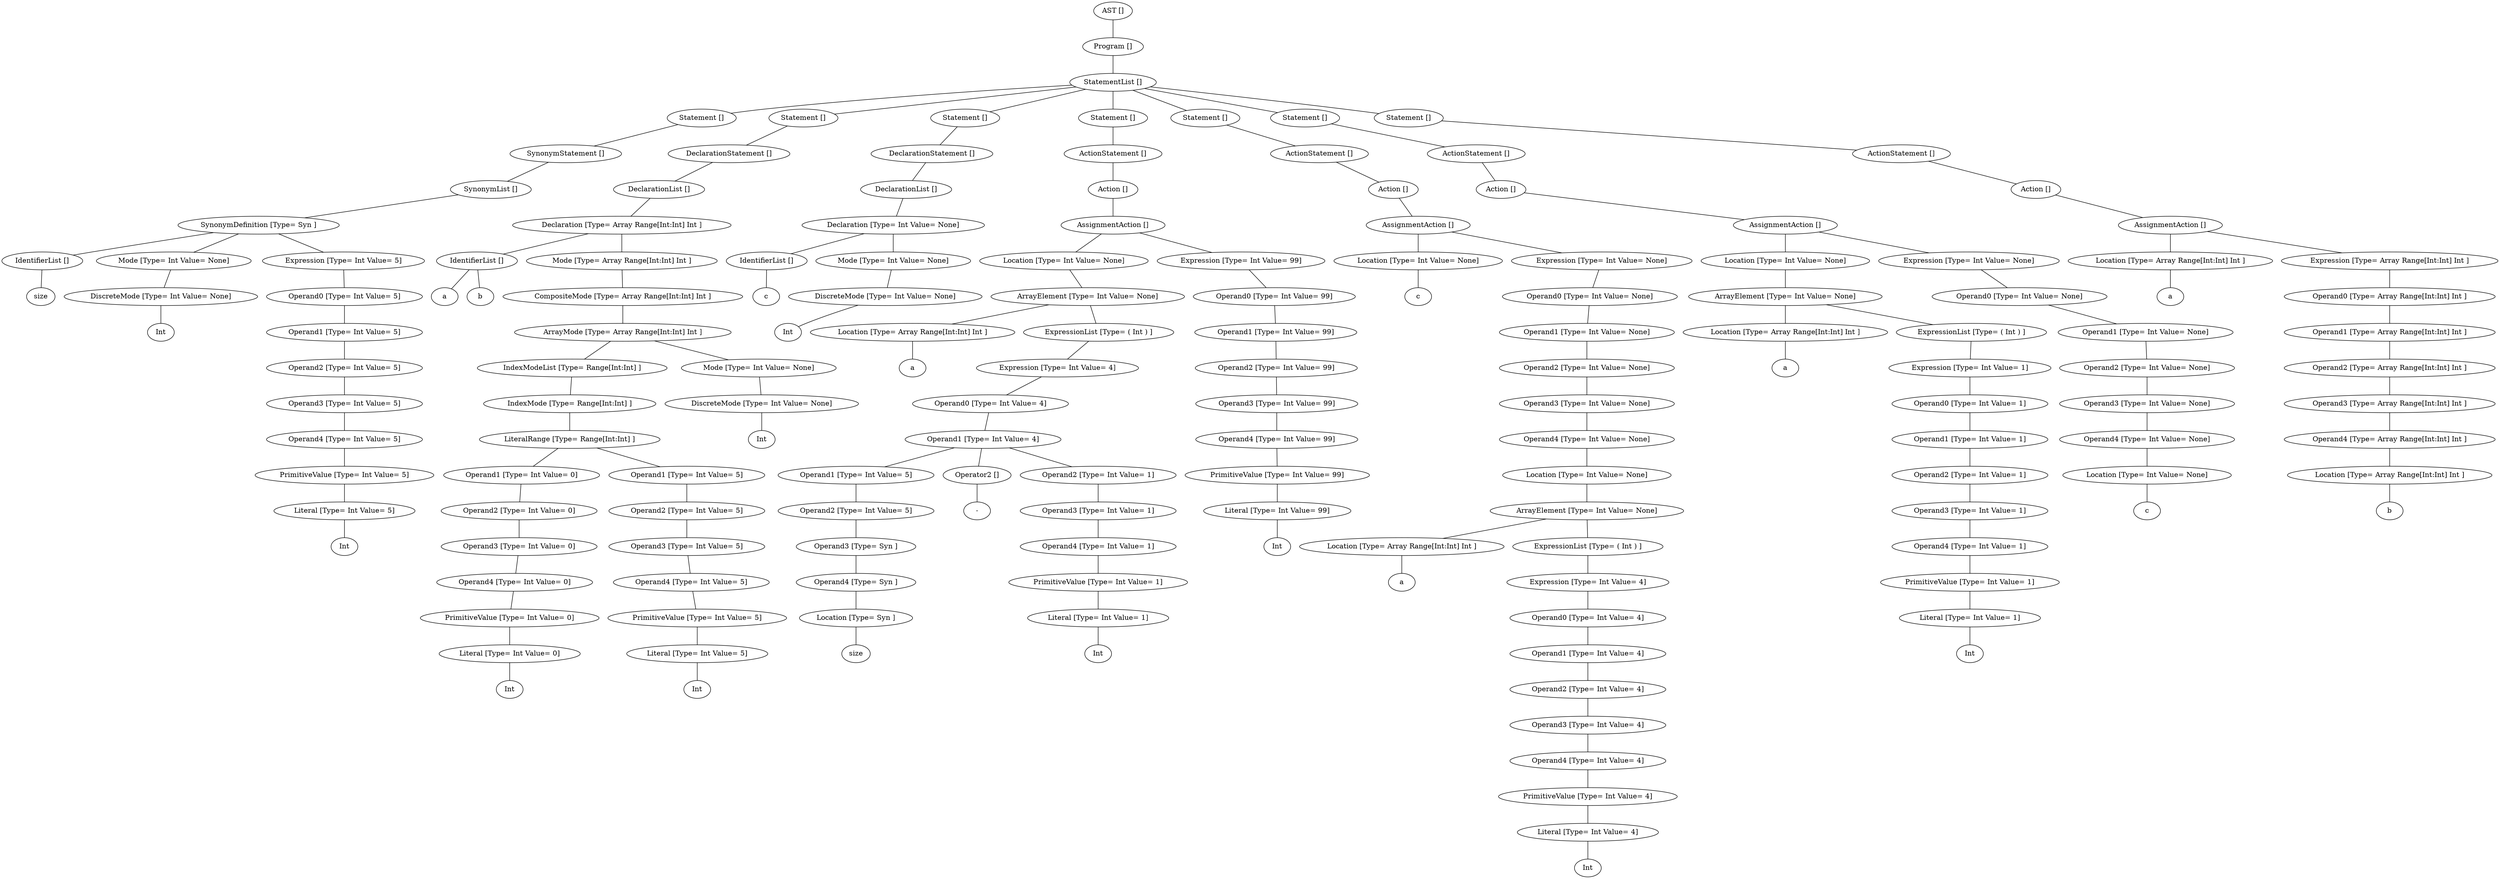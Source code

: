 graph G {
49937208 [label="AST []"];
49936648 [label="AST None"];
49937208 -- 49936648;
49936648 [label="Program []"];
49937880 [label="Program None"];
49936648 -- 49937880;
49937880 [label="StatementList []"];
49741552 [label="StatementList None"];
49937880 -- 49741552;
49741552 [label="Statement []"];
49918808 [label="Statement None"];
49741552 -- 49918808;
49918808 [label="SynonymStatement []"];
49893272 [label="SynonymStatement None"];
49918808 -- 49893272;
49893272 [label="SynonymList []"];
49918696 [label="SynonymList None"];
49893272 -- 49918696;
49918696 [label="SynonymDefinition [Type= Syn ]"];
49741664 [label="SynonymDefinition Syn"];
49918696 -- 49741664;
49741664 [label="IdentifierList []"];
13303088791785592425 [label=size];
49741664 -- 13303088791785592425;
49741776 [label="SynonymDefinition Syn"];
49918696 -- 49741776;
49741776 [label="Mode [Type= Int Value= None]"];
49741496 [label="Mode Int"];
49741776 -- 49741496;
49741496 [label="DiscreteMode [Type= Int Value= None]"];
13184414491619731538 [label=Int];
49741496 -- 13184414491619731538;
49918640 [label="SynonymDefinition Syn"];
49918696 -- 49918640;
49918640 [label="Expression [Type= Int Value= 5]"];
49918584 [label="Expression Int"];
49918640 -- 49918584;
49918584 [label="Operand0 [Type= Int Value= 5]"];
49918528 [label="Operand0 Int"];
49918584 -- 49918528;
49918528 [label="Operand1 [Type= Int Value= 5]"];
49918472 [label="Operand1 Int"];
49918528 -- 49918472;
49918472 [label="Operand2 [Type= Int Value= 5]"];
49918416 [label="Operand2 Int"];
49918472 -- 49918416;
49918416 [label="Operand3 [Type= Int Value= 5]"];
49918192 [label="Operand3 Int"];
49918416 -- 49918192;
49918192 [label="Operand4 [Type= Int Value= 5]"];
49918248 [label="Operand4 Int"];
49918192 -- 49918248;
49918248 [label="PrimitiveValue [Type= Int Value= 5]"];
49918024 [label="PrimitiveValue Int"];
49918248 -- 49918024;
49918024 [label="Literal [Type= Int Value= 5]"];
11184636761208295601 [label=Int];
49918024 -- 11184636761208295601;
49918752 [label="StatementList None"];
49937880 -- 49918752;
49918752 [label="Statement []"];
49920096 [label="Statement None"];
49918752 -- 49920096;
49920096 [label="DeclarationStatement []"];
49918864 [label="DeclarationStatement None"];
49920096 -- 49918864;
49918864 [label="DeclarationList []"];
49920656 [label="DeclarationList None"];
49918864 -- 49920656;
49920656 [label="Declaration [Type= Array Range[Int:Int] Int ]"];
49919088 [label="Declaration Array Range[Int:Int] Int"];
49920656 -- 49919088;
49919088 [label="IdentifierList []"];
10165597586484211256 [label=a];
49919088 -- 10165597586484211256;
10075217251667619602 [label=b];
49919088 -- 10075217251667619602;
49920488 [label="Declaration Array Range[Int:Int] Int"];
49920656 -- 49920488;
49920488 [label="Mode [Type= Array Range[Int:Int] Int ]"];
49919144 [label="Mode Array Range[Int:Int] Int"];
49920488 -- 49919144;
49919144 [label="CompositeMode [Type= Array Range[Int:Int] Int ]"];
49920544 [label="CompositeMode Array Range[Int:Int] Int"];
49919144 -- 49920544;
49920544 [label="ArrayMode [Type= Array Range[Int:Int] Int ]"];
49920152 [label="ArrayMode Array Range[Int:Int] Int"];
49920544 -- 49920152;
49920152 [label="IndexModeList [Type= Range[Int:Int] ]"];
49919592 [label="IndexModeList Range[Int:Int]"];
49920152 -- 49919592;
49919592 [label="IndexMode [Type= Range[Int:Int] ]"];
49920040 [label="IndexMode Range[Int:Int]"];
49919592 -- 49920040;
49920040 [label="LiteralRange [Type= Range[Int:Int] ]"];
49919032 [label="LiteralRange Range[Int:Int]"];
49920040 -- 49919032;
49919032 [label="Operand1 [Type= Int Value= 0]"];
49918976 [label="Operand1 Int"];
49919032 -- 49918976;
49918976 [label="Operand2 [Type= Int Value= 0]"];
49918360 [label="Operand2 Int"];
49918976 -- 49918360;
49918360 [label="Operand3 [Type= Int Value= 0]"];
49919256 [label="Operand3 Int"];
49918360 -- 49919256;
49919256 [label="Operand4 [Type= Int Value= 0]"];
49919368 [label="Operand4 Int"];
49919256 -- 49919368;
49919368 [label="PrimitiveValue [Type= Int Value= 0]"];
49918920 [label="PrimitiveValue Int"];
49919368 -- 49918920;
49918920 [label="Literal [Type= Int Value= 0]"];
12712632817178222943 [label=Int];
49918920 -- 12712632817178222943;
49919984 [label="LiteralRange Range[Int:Int]"];
49920040 -- 49919984;
49919984 [label="Operand1 [Type= Int Value= 5]"];
49919928 [label="Operand1 Int"];
49919984 -- 49919928;
49919928 [label="Operand2 [Type= Int Value= 5]"];
49919872 [label="Operand2 Int"];
49919928 -- 49919872;
49919872 [label="Operand3 [Type= Int Value= 5]"];
49919648 [label="Operand3 Int"];
49919872 -- 49919648;
49919648 [label="Operand4 [Type= Int Value= 5]"];
49919704 [label="Operand4 Int"];
49919648 -- 49919704;
49919704 [label="PrimitiveValue [Type= Int Value= 5]"];
49919536 [label="PrimitiveValue Int"];
49919704 -- 49919536;
49919536 [label="Literal [Type= Int Value= 5]"];
10520982354059486569 [label=Int];
49919536 -- 10520982354059486569;
49920264 [label="ArrayMode Array Range[Int:Int] Int"];
49920544 -- 49920264;
49920264 [label="Mode [Type= Int Value= None]"];
49920208 [label="Mode Int"];
49920264 -- 49920208;
49920208 [label="DiscreteMode [Type= Int Value= None]"];
12345199231782537363 [label=Int];
49920208 -- 12345199231782537363;
49920432 [label="StatementList None"];
49937880 -- 49920432;
49920432 [label="Statement []"];
49920824 [label="Statement None"];
49920432 -- 49920824;
49920824 [label="DeclarationStatement []"];
49741608 [label="DeclarationStatement None"];
49920824 -- 49741608;
49741608 [label="DeclarationList []"];
49918136 [label="DeclarationList None"];
49741608 -- 49918136;
49918136 [label="Declaration [Type= Int Value= None]"];
49920320 [label="Declaration Int"];
49918136 -- 49920320;
49920320 [label="IdentifierList []"];
13822157786805831624 [label=c];
49920320 -- 13822157786805831624;
49919312 [label="Declaration Int"];
49918136 -- 49919312;
49919312 [label="Mode [Type= Int Value= None]"];
49919480 [label="Mode Int"];
49919312 -- 49919480;
49919480 [label="DiscreteMode [Type= Int Value= None]"];
9365634287232568072 [label=Int];
49919480 -- 9365634287232568072;
49921608 [label="StatementList None"];
49937880 -- 49921608;
49921608 [label="Statement []"];
49934968 [label="Statement None"];
49921608 -- 49934968;
49934968 [label="ActionStatement []"];
49934464 [label="ActionStatement None"];
49934968 -- 49934464;
49934464 [label="Action []"];
49934856 [label="Action None"];
49934464 -- 49934856;
49934856 [label="AssignmentAction []"];
49920880 [label="AssignmentAction None"];
49934856 -- 49920880;
49920880 [label="Location [Type= Int Value= None]"];
49921384 [label="Location Int"];
49920880 -- 49921384;
49921384 [label="ArrayElement [Type= Int Value= None]"];
49918080 [label="ArrayElement Int"];
49921384 -- 49918080;
49918080 [label="Location [Type= Array Range[Int:Int] Int ]"];
10005889720755047059 [label=a];
49918080 -- 10005889720755047059;
49921944 [label="ArrayElement Int"];
49921384 -- 49921944;
49921944 [label="ExpressionList [Type= ( Int ) ]"];
49921888 [label="ExpressionList ( Int )"];
49921944 -- 49921888;
49921888 [label="Expression [Type= Int Value= 4]"];
49921328 [label="Expression Int"];
49921888 -- 49921328;
49921328 [label="Operand0 [Type= Int Value= 4]"];
49921776 [label="Operand0 Int"];
49921328 -- 49921776;
49921776 [label="Operand1 [Type= Int Value= 4]"];
49921216 [label="Operand1 Int"];
49921776 -- 49921216;
49921216 [label="Operand1 [Type= Int Value= 5]"];
49921160 [label="Operand1 Int"];
49921216 -- 49921160;
49921160 [label="Operand2 [Type= Int Value= 5]"];
49919200 [label="Operand2 Int"];
49921160 -- 49919200;
49919200 [label="Operand3 [Type= Syn ]"];
49920936 [label="Operand3 Syn"];
49919200 -- 49920936;
49920936 [label="Operand4 [Type= Syn ]"];
49921048 [label="Operand4 Syn"];
49920936 -- 49921048;
49921048 [label="Location [Type= Syn ]"];
11952483633954089037 [label=size];
49921048 -- 11952483633954089037;
49921272 [label="Operand1 Int"];
49921776 -- 49921272;
49921272 [label="Operator2 []"];
13581390692927256721 [label="-"];
49921272 -- 13581390692927256721;
49921720 [label="Operand1 Int"];
49921776 -- 49921720;
49921720 [label="Operand2 [Type= Int Value= 1]"];
49921664 [label="Operand2 Int"];
49921720 -- 49921664;
49921664 [label="Operand3 [Type= Int Value= 1]"];
49921552 [label="Operand3 Int"];
49921664 -- 49921552;
49921552 [label="Operand4 [Type= Int Value= 1]"];
49921440 [label="Operand4 Int"];
49921552 -- 49921440;
49921440 [label="PrimitiveValue [Type= Int Value= 1]"];
49921104 [label="PrimitiveValue Int"];
49921440 -- 49921104;
49921104 [label="Literal [Type= Int Value= 1]"];
13185779391466347181 [label=Int];
49921104 -- 13185779391466347181;
49934800 [label="AssignmentAction None"];
49934856 -- 49934800;
49934800 [label="Expression [Type= Int Value= 99]"];
49934744 [label="Expression Int"];
49934800 -- 49934744;
49934744 [label="Operand0 [Type= Int Value= 99]"];
49934688 [label="Operand0 Int"];
49934744 -- 49934688;
49934688 [label="Operand1 [Type= Int Value= 99]"];
49934632 [label="Operand1 Int"];
49934688 -- 49934632;
49934632 [label="Operand2 [Type= Int Value= 99]"];
49934576 [label="Operand2 Int"];
49934632 -- 49934576;
49934576 [label="Operand3 [Type= Int Value= 99]"];
49920600 [label="Operand3 Int"];
49934576 -- 49920600;
49920600 [label="Operand4 [Type= Int Value= 99]"];
49921832 [label="Operand4 Int"];
49920600 -- 49921832;
49921832 [label="PrimitiveValue [Type= Int Value= 99]"];
49922000 [label="PrimitiveValue Int"];
49921832 -- 49922000;
49922000 [label="Literal [Type= Int Value= 99]"];
10600001281711174079 [label=Int];
49922000 -- 10600001281711174079;
49936368 [label="StatementList None"];
49937880 -- 49936368;
49936368 [label="Statement []"];
49936312 [label="Statement None"];
49936368 -- 49936312;
49936312 [label="ActionStatement []"];
49935136 [label="ActionStatement None"];
49936312 -- 49935136;
49935136 [label="Action []"];
49936200 [label="Action None"];
49935136 -- 49936200;
49936200 [label="AssignmentAction []"];
49919816 [label="AssignmentAction None"];
49936200 -- 49919816;
49919816 [label="Location [Type= Int Value= None]"];
9862797309079596226 [label=c];
49919816 -- 9862797309079596226;
49936144 [label="AssignmentAction None"];
49936200 -- 49936144;
49936144 [label="Expression [Type= Int Value= None]"];
49935472 [label="Expression Int"];
49936144 -- 49935472;
49935472 [label="Operand0 [Type= Int Value= None]"];
49935920 [label="Operand0 Int"];
49935472 -- 49935920;
49935920 [label="Operand1 [Type= Int Value= None]"];
49935248 [label="Operand1 Int"];
49935920 -- 49935248;
49935248 [label="Operand2 [Type= Int Value= None]"];
49936088 [label="Operand2 Int"];
49935248 -- 49936088;
49936088 [label="Operand3 [Type= Int Value= None]"];
49935976 [label="Operand3 Int"];
49936088 -- 49935976;
49935976 [label="Operand4 [Type= Int Value= None]"];
49920712 [label="Operand4 Int"];
49935976 -- 49920712;
49920712 [label="Location [Type= Int Value= None]"];
49935864 [label="Location Int"];
49920712 -- 49935864;
49935864 [label="ArrayElement [Type= Int Value= None]"];
49935080 [label="ArrayElement Int"];
49935864 -- 49935080;
49935080 [label="Location [Type= Array Range[Int:Int] Int ]"];
12950210171957199446 [label=a];
49935080 -- 12950210171957199446;
49935808 [label="ArrayElement Int"];
49935864 -- 49935808;
49935808 [label="ExpressionList [Type= ( Int ) ]"];
49935752 [label="ExpressionList ( Int )"];
49935808 -- 49935752;
49935752 [label="Expression [Type= Int Value= 4]"];
49935696 [label="Expression Int"];
49935752 -- 49935696;
49935696 [label="Operand0 [Type= Int Value= 4]"];
49935640 [label="Operand0 Int"];
49935696 -- 49935640;
49935640 [label="Operand1 [Type= Int Value= 4]"];
49935584 [label="Operand1 Int"];
49935640 -- 49935584;
49935584 [label="Operand2 [Type= Int Value= 4]"];
49935528 [label="Operand2 Int"];
49935584 -- 49935528;
49935528 [label="Operand3 [Type= Int Value= 4]"];
49935304 [label="Operand3 Int"];
49935528 -- 49935304;
49935304 [label="Operand4 [Type= Int Value= 4]"];
49935360 [label="Operand4 Int"];
49935304 -- 49935360;
49935360 [label="PrimitiveValue [Type= Int Value= 4]"];
49934912 [label="PrimitiveValue Int"];
49935360 -- 49934912;
49934912 [label="Literal [Type= Int Value= 4]"];
12553699399311163839 [label=Int];
49934912 -- 12553699399311163839;
49937712 [label="StatementList None"];
49937880 -- 49937712;
49937712 [label="Statement []"];
49937656 [label="Statement None"];
49937712 -- 49937656;
49937656 [label="ActionStatement []"];
49937264 [label="ActionStatement None"];
49937656 -- 49937264;
49937264 [label="Action []"];
49937544 [label="Action None"];
49937264 -- 49937544;
49937544 [label="AssignmentAction []"];
49936480 [label="AssignmentAction None"];
49937544 -- 49936480;
49936480 [label="Location [Type= Int Value= None]"];
49937040 [label="Location Int"];
49936480 -- 49937040;
49937040 [label="ArrayElement [Type= Int Value= None]"];
49935024 [label="ArrayElement Int"];
49937040 -- 49935024;
49935024 [label="Location [Type= Array Range[Int:Int] Int ]"];
10193958222463138979 [label=a];
49935024 -- 10193958222463138979;
49936984 [label="ArrayElement Int"];
49937040 -- 49936984;
49936984 [label="ExpressionList [Type= ( Int ) ]"];
49936928 [label="ExpressionList ( Int )"];
49936984 -- 49936928;
49936928 [label="Expression [Type= Int Value= 1]"];
49936872 [label="Expression Int"];
49936928 -- 49936872;
49936872 [label="Operand0 [Type= Int Value= 1]"];
49936816 [label="Operand0 Int"];
49936872 -- 49936816;
49936816 [label="Operand1 [Type= Int Value= 1]"];
49936760 [label="Operand1 Int"];
49936816 -- 49936760;
49936760 [label="Operand2 [Type= Int Value= 1]"];
49936704 [label="Operand2 Int"];
49936760 -- 49936704;
49936704 [label="Operand3 [Type= Int Value= 1]"];
49934408 [label="Operand3 Int"];
49936704 -- 49934408;
49934408 [label="Operand4 [Type= Int Value= 1]"];
49936256 [label="Operand4 Int"];
49934408 -- 49936256;
49936256 [label="PrimitiveValue [Type= Int Value= 1]"];
49936424 [label="PrimitiveValue Int"];
49936256 -- 49936424;
49936424 [label="Literal [Type= Int Value= 1]"];
10780141026012456103 [label=Int];
49936424 -- 10780141026012456103;
49937488 [label="AssignmentAction None"];
49937544 -- 49937488;
49937488 [label="Expression [Type= Int Value= None]"];
49937432 [label="Expression Int"];
49937488 -- 49937432;
49937432 [label="Operand0 [Type= Int Value= None]"];
49937376 [label="Operand0 Int"];
49937432 -- 49937376;
49937376 [label="Operand1 [Type= Int Value= None]"];
49937320 [label="Operand1 Int"];
49937376 -- 49937320;
49937320 [label="Operand2 [Type= Int Value= None]"];
49936536 [label="Operand2 Int"];
49937320 -- 49936536;
49936536 [label="Operand3 [Type= Int Value= None]"];
49937096 [label="Operand3 Int"];
49936536 -- 49937096;
49937096 [label="Operand4 [Type= Int Value= None]"];
49937152 [label="Operand4 Int"];
49937096 -- 49937152;
49937152 [label="Location [Type= Int Value= None]"];
12949639060064914202 [label=c];
49937152 -- 12949639060064914202;
49938384 [label="StatementList None"];
49937880 -- 49938384;
49938384 [label="Statement []"];
49938328 [label="Statement None"];
49938384 -- 49938328;
49938328 [label="ActionStatement []"];
49937824 [label="ActionStatement None"];
49938328 -- 49937824;
49937824 [label="Action []"];
49938216 [label="Action None"];
49937824 -- 49938216;
49938216 [label="AssignmentAction []"];
49936032 [label="AssignmentAction None"];
49938216 -- 49936032;
49936032 [label="Location [Type= Array Range[Int:Int] Int ]"];
12610187343791808573 [label=a];
49936032 -- 12610187343791808573;
49938160 [label="AssignmentAction None"];
49938216 -- 49938160;
49938160 [label="Expression [Type= Array Range[Int:Int] Int ]"];
49938104 [label="Expression Array Range[Int:Int] Int"];
49938160 -- 49938104;
49938104 [label="Operand0 [Type= Array Range[Int:Int] Int ]"];
49938048 [label="Operand0 Array Range[Int:Int] Int"];
49938104 -- 49938048;
49938048 [label="Operand1 [Type= Array Range[Int:Int] Int ]"];
49937992 [label="Operand1 Array Range[Int:Int] Int"];
49938048 -- 49937992;
49937992 [label="Operand2 [Type= Array Range[Int:Int] Int ]"];
49935192 [label="Operand2 Array Range[Int:Int] Int"];
49937992 -- 49935192;
49935192 [label="Operand3 [Type= Array Range[Int:Int] Int ]"];
49937600 [label="Operand3 Array Range[Int:Int] Int"];
49935192 -- 49937600;
49937600 [label="Operand4 [Type= Array Range[Int:Int] Int ]"];
49937768 [label="Operand4 Array Range[Int:Int] Int"];
49937600 -- 49937768;
49937768 [label="Location [Type= Array Range[Int:Int] Int ]"];
10078988286690454644 [label=b];
49937768 -- 10078988286690454644;
}
